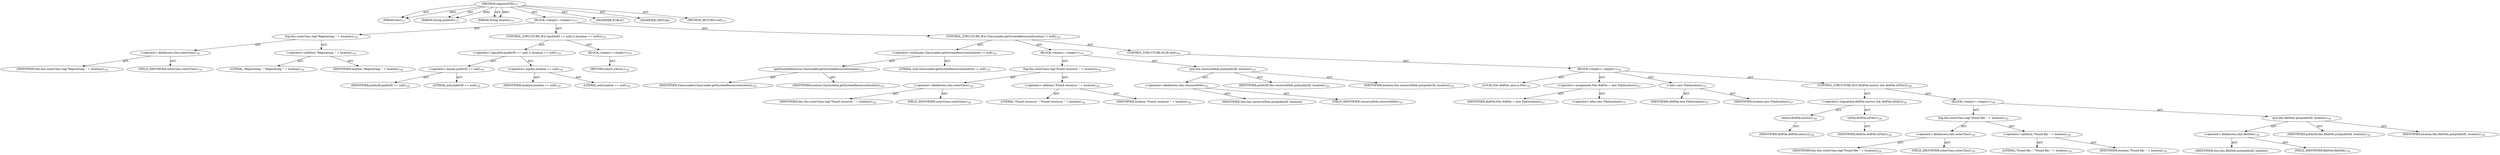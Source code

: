 digraph "registerDTD" {  
"111669149716" [label = <(METHOD,registerDTD)<SUB>717</SUB>> ]
"115964117000" [label = <(PARAM,this)<SUB>717</SUB>> ]
"115964117051" [label = <(PARAM,String publicID)<SUB>717</SUB>> ]
"115964117052" [label = <(PARAM,String location)<SUB>717</SUB>> ]
"25769803847" [label = <(BLOCK,&lt;empty&gt;,&lt;empty&gt;)<SUB>717</SUB>> ]
"30064771470" [label = <(log,this.outerClass.log(&quot;Registering: &quot; + location))<SUB>718</SUB>> ]
"30064771471" [label = <(&lt;operator&gt;.fieldAccess,this.outerClass)<SUB>718</SUB>> ]
"68719476753" [label = <(IDENTIFIER,this,this.outerClass.log(&quot;Registering: &quot; + location))<SUB>718</SUB>> ]
"55834574943" [label = <(FIELD_IDENTIFIER,outerClass,outerClass)<SUB>718</SUB>> ]
"30064771472" [label = <(&lt;operator&gt;.addition,&quot;Registering: &quot; + location)<SUB>718</SUB>> ]
"90194313314" [label = <(LITERAL,&quot;Registering: &quot;,&quot;Registering: &quot; + location)<SUB>718</SUB>> ]
"68719477068" [label = <(IDENTIFIER,location,&quot;Registering: &quot; + location)<SUB>718</SUB>> ]
"47244640306" [label = <(CONTROL_STRUCTURE,IF,if ((publicID == null) || (location == null)))<SUB>719</SUB>> ]
"30064771473" [label = <(&lt;operator&gt;.logicalOr,(publicID == null) || (location == null))<SUB>719</SUB>> ]
"30064771474" [label = <(&lt;operator&gt;.equals,publicID == null)<SUB>719</SUB>> ]
"68719477069" [label = <(IDENTIFIER,publicID,publicID == null)<SUB>719</SUB>> ]
"90194313315" [label = <(LITERAL,null,publicID == null)<SUB>719</SUB>> ]
"30064771475" [label = <(&lt;operator&gt;.equals,location == null)<SUB>719</SUB>> ]
"68719477070" [label = <(IDENTIFIER,location,location == null)<SUB>719</SUB>> ]
"90194313316" [label = <(LITERAL,null,location == null)<SUB>719</SUB>> ]
"25769803848" [label = <(BLOCK,&lt;empty&gt;,&lt;empty&gt;)<SUB>719</SUB>> ]
"146028888077" [label = <(RETURN,return;,return;)<SUB>720</SUB>> ]
"47244640307" [label = <(CONTROL_STRUCTURE,IF,if (ClassLoader.getSystemResource(location) != null))<SUB>723</SUB>> ]
"30064771476" [label = <(&lt;operator&gt;.notEquals,ClassLoader.getSystemResource(location) != null)<SUB>723</SUB>> ]
"30064771477" [label = <(getSystemResource,ClassLoader.getSystemResource(location))<SUB>723</SUB>> ]
"68719477071" [label = <(IDENTIFIER,ClassLoader,ClassLoader.getSystemResource(location))<SUB>723</SUB>> ]
"68719477072" [label = <(IDENTIFIER,location,ClassLoader.getSystemResource(location))<SUB>723</SUB>> ]
"90194313317" [label = <(LITERAL,null,ClassLoader.getSystemResource(location) != null)<SUB>723</SUB>> ]
"25769803849" [label = <(BLOCK,&lt;empty&gt;,&lt;empty&gt;)<SUB>723</SUB>> ]
"30064771478" [label = <(log,this.outerClass.log(&quot;Found resource: &quot; + location))<SUB>724</SUB>> ]
"30064771479" [label = <(&lt;operator&gt;.fieldAccess,this.outerClass)<SUB>724</SUB>> ]
"68719476754" [label = <(IDENTIFIER,this,this.outerClass.log(&quot;Found resource: &quot; + location))<SUB>724</SUB>> ]
"55834574944" [label = <(FIELD_IDENTIFIER,outerClass,outerClass)<SUB>724</SUB>> ]
"30064771480" [label = <(&lt;operator&gt;.addition,&quot;Found resource: &quot; + location)<SUB>724</SUB>> ]
"90194313318" [label = <(LITERAL,&quot;Found resource: &quot;,&quot;Found resource: &quot; + location)<SUB>724</SUB>> ]
"68719477073" [label = <(IDENTIFIER,location,&quot;Found resource: &quot; + location)<SUB>724</SUB>> ]
"30064771481" [label = <(put,this.resourceDtds.put(publicID, location))<SUB>725</SUB>> ]
"30064771482" [label = <(&lt;operator&gt;.fieldAccess,this.resourceDtds)<SUB>725</SUB>> ]
"68719477074" [label = <(IDENTIFIER,this,this.resourceDtds.put(publicID, location))> ]
"55834574945" [label = <(FIELD_IDENTIFIER,resourceDtds,resourceDtds)<SUB>725</SUB>> ]
"68719477075" [label = <(IDENTIFIER,publicID,this.resourceDtds.put(publicID, location))<SUB>725</SUB>> ]
"68719477076" [label = <(IDENTIFIER,location,this.resourceDtds.put(publicID, location))<SUB>725</SUB>> ]
"47244640308" [label = <(CONTROL_STRUCTURE,ELSE,else)<SUB>726</SUB>> ]
"25769803850" [label = <(BLOCK,&lt;empty&gt;,&lt;empty&gt;)<SUB>726</SUB>> ]
"94489280549" [label = <(LOCAL,File dtdFile: java.io.File)<SUB>727</SUB>> ]
"30064771483" [label = <(&lt;operator&gt;.assignment,File dtdFile = new File(location))<SUB>727</SUB>> ]
"68719477077" [label = <(IDENTIFIER,dtdFile,File dtdFile = new File(location))<SUB>727</SUB>> ]
"30064771484" [label = <(&lt;operator&gt;.alloc,new File(location))<SUB>727</SUB>> ]
"30064771485" [label = <(&lt;init&gt;,new File(location))<SUB>727</SUB>> ]
"68719477078" [label = <(IDENTIFIER,dtdFile,new File(location))<SUB>727</SUB>> ]
"68719477079" [label = <(IDENTIFIER,location,new File(location))<SUB>727</SUB>> ]
"47244640309" [label = <(CONTROL_STRUCTURE,IF,if (dtdFile.exists() &amp;&amp; dtdFile.isFile()))<SUB>728</SUB>> ]
"30064771486" [label = <(&lt;operator&gt;.logicalAnd,dtdFile.exists() &amp;&amp; dtdFile.isFile())<SUB>728</SUB>> ]
"30064771487" [label = <(exists,dtdFile.exists())<SUB>728</SUB>> ]
"68719477080" [label = <(IDENTIFIER,dtdFile,dtdFile.exists())<SUB>728</SUB>> ]
"30064771488" [label = <(isFile,dtdFile.isFile())<SUB>728</SUB>> ]
"68719477081" [label = <(IDENTIFIER,dtdFile,dtdFile.isFile())<SUB>728</SUB>> ]
"25769803851" [label = <(BLOCK,&lt;empty&gt;,&lt;empty&gt;)<SUB>728</SUB>> ]
"30064771489" [label = <(log,this.outerClass.log(&quot;Found file: &quot; + location))<SUB>729</SUB>> ]
"30064771490" [label = <(&lt;operator&gt;.fieldAccess,this.outerClass)<SUB>729</SUB>> ]
"68719476755" [label = <(IDENTIFIER,this,this.outerClass.log(&quot;Found file: &quot; + location))<SUB>729</SUB>> ]
"55834574946" [label = <(FIELD_IDENTIFIER,outerClass,outerClass)<SUB>729</SUB>> ]
"30064771491" [label = <(&lt;operator&gt;.addition,&quot;Found file: &quot; + location)<SUB>729</SUB>> ]
"90194313319" [label = <(LITERAL,&quot;Found file: &quot;,&quot;Found file: &quot; + location)<SUB>729</SUB>> ]
"68719477082" [label = <(IDENTIFIER,location,&quot;Found file: &quot; + location)<SUB>729</SUB>> ]
"30064771492" [label = <(put,this.fileDtds.put(publicID, location))<SUB>730</SUB>> ]
"30064771493" [label = <(&lt;operator&gt;.fieldAccess,this.fileDtds)<SUB>730</SUB>> ]
"68719477083" [label = <(IDENTIFIER,this,this.fileDtds.put(publicID, location))> ]
"55834574947" [label = <(FIELD_IDENTIFIER,fileDtds,fileDtds)<SUB>730</SUB>> ]
"68719477084" [label = <(IDENTIFIER,publicID,this.fileDtds.put(publicID, location))<SUB>730</SUB>> ]
"68719477085" [label = <(IDENTIFIER,location,this.fileDtds.put(publicID, location))<SUB>730</SUB>> ]
"133143986243" [label = <(MODIFIER,PUBLIC)> ]
"133143986244" [label = <(MODIFIER,VIRTUAL)> ]
"128849018900" [label = <(METHOD_RETURN,void)<SUB>717</SUB>> ]
  "111669149716" -> "115964117000"  [ label = "AST: "] 
  "111669149716" -> "115964117051"  [ label = "AST: "] 
  "111669149716" -> "115964117052"  [ label = "AST: "] 
  "111669149716" -> "25769803847"  [ label = "AST: "] 
  "111669149716" -> "133143986243"  [ label = "AST: "] 
  "111669149716" -> "133143986244"  [ label = "AST: "] 
  "111669149716" -> "128849018900"  [ label = "AST: "] 
  "25769803847" -> "30064771470"  [ label = "AST: "] 
  "25769803847" -> "47244640306"  [ label = "AST: "] 
  "25769803847" -> "47244640307"  [ label = "AST: "] 
  "30064771470" -> "30064771471"  [ label = "AST: "] 
  "30064771470" -> "30064771472"  [ label = "AST: "] 
  "30064771471" -> "68719476753"  [ label = "AST: "] 
  "30064771471" -> "55834574943"  [ label = "AST: "] 
  "30064771472" -> "90194313314"  [ label = "AST: "] 
  "30064771472" -> "68719477068"  [ label = "AST: "] 
  "47244640306" -> "30064771473"  [ label = "AST: "] 
  "47244640306" -> "25769803848"  [ label = "AST: "] 
  "30064771473" -> "30064771474"  [ label = "AST: "] 
  "30064771473" -> "30064771475"  [ label = "AST: "] 
  "30064771474" -> "68719477069"  [ label = "AST: "] 
  "30064771474" -> "90194313315"  [ label = "AST: "] 
  "30064771475" -> "68719477070"  [ label = "AST: "] 
  "30064771475" -> "90194313316"  [ label = "AST: "] 
  "25769803848" -> "146028888077"  [ label = "AST: "] 
  "47244640307" -> "30064771476"  [ label = "AST: "] 
  "47244640307" -> "25769803849"  [ label = "AST: "] 
  "47244640307" -> "47244640308"  [ label = "AST: "] 
  "30064771476" -> "30064771477"  [ label = "AST: "] 
  "30064771476" -> "90194313317"  [ label = "AST: "] 
  "30064771477" -> "68719477071"  [ label = "AST: "] 
  "30064771477" -> "68719477072"  [ label = "AST: "] 
  "25769803849" -> "30064771478"  [ label = "AST: "] 
  "25769803849" -> "30064771481"  [ label = "AST: "] 
  "30064771478" -> "30064771479"  [ label = "AST: "] 
  "30064771478" -> "30064771480"  [ label = "AST: "] 
  "30064771479" -> "68719476754"  [ label = "AST: "] 
  "30064771479" -> "55834574944"  [ label = "AST: "] 
  "30064771480" -> "90194313318"  [ label = "AST: "] 
  "30064771480" -> "68719477073"  [ label = "AST: "] 
  "30064771481" -> "30064771482"  [ label = "AST: "] 
  "30064771481" -> "68719477075"  [ label = "AST: "] 
  "30064771481" -> "68719477076"  [ label = "AST: "] 
  "30064771482" -> "68719477074"  [ label = "AST: "] 
  "30064771482" -> "55834574945"  [ label = "AST: "] 
  "47244640308" -> "25769803850"  [ label = "AST: "] 
  "25769803850" -> "94489280549"  [ label = "AST: "] 
  "25769803850" -> "30064771483"  [ label = "AST: "] 
  "25769803850" -> "30064771485"  [ label = "AST: "] 
  "25769803850" -> "47244640309"  [ label = "AST: "] 
  "30064771483" -> "68719477077"  [ label = "AST: "] 
  "30064771483" -> "30064771484"  [ label = "AST: "] 
  "30064771485" -> "68719477078"  [ label = "AST: "] 
  "30064771485" -> "68719477079"  [ label = "AST: "] 
  "47244640309" -> "30064771486"  [ label = "AST: "] 
  "47244640309" -> "25769803851"  [ label = "AST: "] 
  "30064771486" -> "30064771487"  [ label = "AST: "] 
  "30064771486" -> "30064771488"  [ label = "AST: "] 
  "30064771487" -> "68719477080"  [ label = "AST: "] 
  "30064771488" -> "68719477081"  [ label = "AST: "] 
  "25769803851" -> "30064771489"  [ label = "AST: "] 
  "25769803851" -> "30064771492"  [ label = "AST: "] 
  "30064771489" -> "30064771490"  [ label = "AST: "] 
  "30064771489" -> "30064771491"  [ label = "AST: "] 
  "30064771490" -> "68719476755"  [ label = "AST: "] 
  "30064771490" -> "55834574946"  [ label = "AST: "] 
  "30064771491" -> "90194313319"  [ label = "AST: "] 
  "30064771491" -> "68719477082"  [ label = "AST: "] 
  "30064771492" -> "30064771493"  [ label = "AST: "] 
  "30064771492" -> "68719477084"  [ label = "AST: "] 
  "30064771492" -> "68719477085"  [ label = "AST: "] 
  "30064771493" -> "68719477083"  [ label = "AST: "] 
  "30064771493" -> "55834574947"  [ label = "AST: "] 
  "111669149716" -> "115964117000"  [ label = "DDG: "] 
  "111669149716" -> "115964117051"  [ label = "DDG: "] 
  "111669149716" -> "115964117052"  [ label = "DDG: "] 
}
